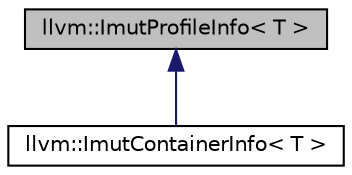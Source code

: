 digraph "llvm::ImutProfileInfo&lt; T &gt;"
{
 // LATEX_PDF_SIZE
  bgcolor="transparent";
  edge [fontname="Helvetica",fontsize="10",labelfontname="Helvetica",labelfontsize="10"];
  node [fontname="Helvetica",fontsize="10",shape=record];
  Node1 [label="llvm::ImutProfileInfo\< T \>",height=0.2,width=0.4,color="black", fillcolor="grey75", style="filled", fontcolor="black",tooltip="Generic profile template."];
  Node1 -> Node2 [dir="back",color="midnightblue",fontsize="10",style="solid",fontname="Helvetica"];
  Node2 [label="llvm::ImutContainerInfo\< T \>",height=0.2,width=0.4,color="black",URL="$structllvm_1_1ImutContainerInfo.html",tooltip="ImutContainerInfo - Generic definition of comparison operations for elements of immutable containers ..."];
}

